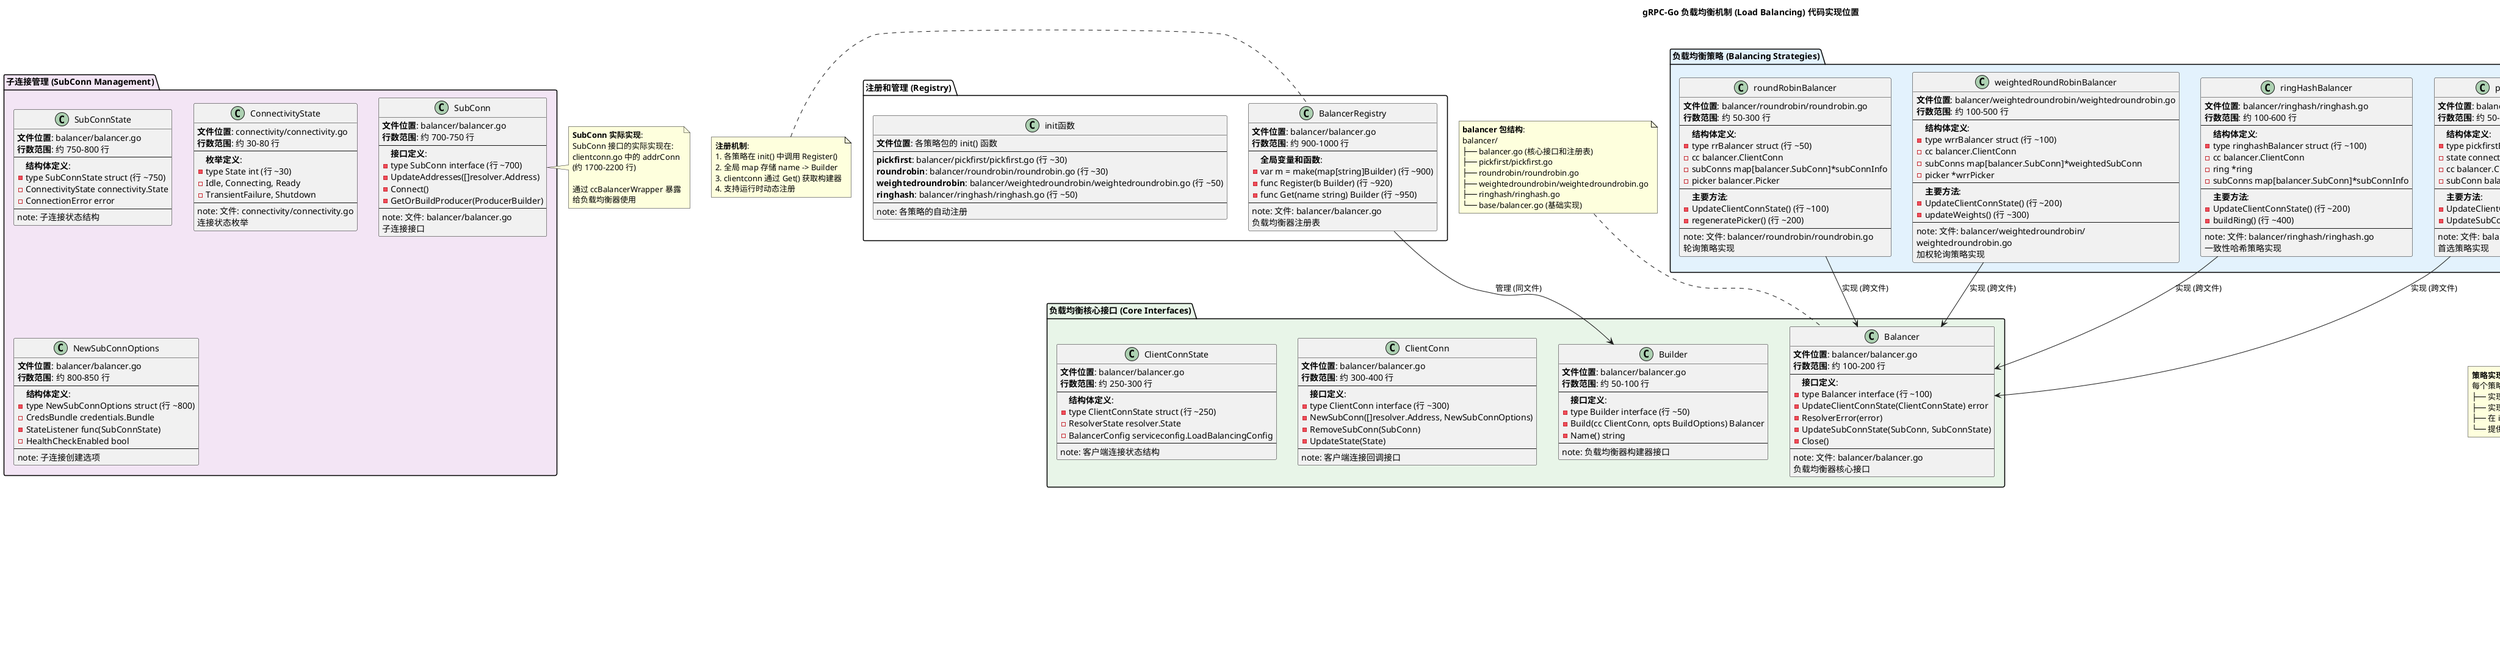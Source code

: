 @startuml 负载均衡机制代码位置图

!define RECTANGLE class

title gRPC-Go 负载均衡机制 (Load Balancing) 代码实现位置

' 定义颜色主题
!define BALANCER_COLOR #E8F5E8
!define PICKER_COLOR #FFF3E0
!define SUBCONN_COLOR #F3E5F5
!define STRATEGY_COLOR #E3F2FD

package "负载均衡核心接口 (Core Interfaces)" BALANCER_COLOR {
    RECTANGLE Balancer {
        **文件位置**: balancer/balancer.go
        **行数范围**: 约 100-200 行
        --
        **接口定义**:
        - type Balancer interface (行 ~100)
        - UpdateClientConnState(ClientConnState) error
        - ResolverError(error)
        - UpdateSubConnState(SubConn, SubConnState)
        - Close()
        --
        note: 文件: balancer/balancer.go\n负载均衡器核心接口
    }
    
    RECTANGLE Builder {
        **文件位置**: balancer/balancer.go
        **行数范围**: 约 50-100 行
        --
        **接口定义**:
        - type Builder interface (行 ~50)
        - Build(cc ClientConn, opts BuildOptions) Balancer
        - Name() string
        --
        note: 负载均衡器构建器接口
    }
    
    RECTANGLE ClientConn {
        **文件位置**: balancer/balancer.go
        **行数范围**: 约 300-400 行
        --
        **接口定义**:
        - type ClientConn interface (行 ~300)
        - NewSubConn([]resolver.Address, NewSubConnOptions)
        - RemoveSubConn(SubConn)
        - UpdateState(State)
        --
        note: 客户端连接回调接口
    }
    
    RECTANGLE ClientConnState {
        **文件位置**: balancer/balancer.go
        **行数范围**: 约 250-300 行
        --
        **结构体定义**:
        - type ClientConnState struct (行 ~250)
        - ResolverState resolver.State
        - BalancerConfig serviceconfig.LoadBalancingConfig
        --
        note: 客户端连接状态结构
    }
}

package "连接选择器 (Picker)" PICKER_COLOR {
    RECTANGLE Picker {
        **文件位置**: balancer/balancer.go
        **行数范围**: 约 450-500 行
        --
        **接口定义**:
        - type Picker interface (行 ~450)
        - Pick(PickInfo) (PickResult, error)
        --
        note: 文件: balancer/balancer.go\n连接选择器接口
    }
    
    RECTANGLE PickInfo {
        **文件位置**: balancer/balancer.go
        **行数范围**: 约 500-550 行
        --
        **结构体定义**:
        - type PickInfo struct (行 ~500)
        - FullMethodName string
        - Ctx context.Context
        --
        note: 选择信息结构
    }
    
    RECTANGLE PickResult {
        **文件位置**: balancer/balancer.go
        **行数范围**: 约 550-600 行
        --
        **结构体定义**:
        - type PickResult struct (行 ~550)
        - SubConn SubConn
        - Done func(DoneInfo)
        - Metadata metadata.MD
        --
        note: 选择结果结构
    }
    
    RECTANGLE DoneInfo {
        **文件位置**: balancer/balancer.go
        **行数范围**: 约 600-650 行
        --
        **结构体定义**:
        - type DoneInfo struct (行 ~600)
        - Err error
        - Trailer metadata.MD
        - BytesSent int
        - BytesReceived int
        --
        note: 完成信息结构
    }
}

package "子连接管理 (SubConn Management)" SUBCONN_COLOR {
    RECTANGLE SubConn {
        **文件位置**: balancer/balancer.go
        **行数范围**: 约 700-750 行
        --
        **接口定义**:
        - type SubConn interface (行 ~700)
        - UpdateAddresses([]resolver.Address)
        - Connect()
        - GetOrBuildProducer(ProducerBuilder)
        --
        note: 文件: balancer/balancer.go\n子连接接口
    }
    
    RECTANGLE SubConnState {
        **文件位置**: balancer/balancer.go
        **行数范围**: 约 750-800 行
        --
        **结构体定义**:
        - type SubConnState struct (行 ~750)
        - ConnectivityState connectivity.State
        - ConnectionError error
        --
        note: 子连接状态结构
    }
    
    RECTANGLE ConnectivityState {
        **文件位置**: connectivity/connectivity.go
        **行数范围**: 约 30-80 行
        --
        **枚举定义**:
        - type State int (行 ~30)
        - Idle, Connecting, Ready
        - TransientFailure, Shutdown
        --
        note: 文件: connectivity/connectivity.go\n连接状态枚举
    }
    
    RECTANGLE NewSubConnOptions {
        **文件位置**: balancer/balancer.go
        **行数范围**: 约 800-850 行
        --
        **结构体定义**:
        - type NewSubConnOptions struct (行 ~800)
        - CredsBundle credentials.Bundle
        - StateListener func(SubConnState)
        - HealthCheckEnabled bool
        --
        note: 子连接创建选项
    }
}

package "负载均衡策略 (Balancing Strategies)" STRATEGY_COLOR {
    RECTANGLE pickfirstBalancer {
        **文件位置**: balancer/pickfirst/pickfirst.go
        **行数范围**: 约 50-200 行
        --
        **结构体定义**:
        - type pickfirstBalancer struct (行 ~50)
        - state connectivity.State
        - cc balancer.ClientConn
        - subConn balancer.SubConn
        --
        **主要方法**:
        - UpdateClientConnState() (行 ~100)
        - UpdateSubConnState() (行 ~150)
        --
        note: 文件: balancer/pickfirst/pickfirst.go\n首选策略实现
    }
    
    RECTANGLE roundRobinBalancer {
        **文件位置**: balancer/roundrobin/roundrobin.go
        **行数范围**: 约 50-300 行
        --
        **结构体定义**:
        - type rrBalancer struct (行 ~50)
        - cc balancer.ClientConn
        - subConns map[balancer.SubConn]*subConnInfo
        - picker balancer.Picker
        --
        **主要方法**:
        - UpdateClientConnState() (行 ~100)
        - regeneratePicker() (行 ~200)
        --
        note: 文件: balancer/roundrobin/roundrobin.go\n轮询策略实现
    }
    
    RECTANGLE weightedRoundRobinBalancer {
        **文件位置**: balancer/weightedroundrobin/weightedroundrobin.go
        **行数范围**: 约 100-500 行
        --
        **结构体定义**:
        - type wrrBalancer struct (行 ~100)
        - cc balancer.ClientConn
        - subConns map[balancer.SubConn]*weightedSubConn
        - picker *wrrPicker
        --
        **主要方法**:
        - UpdateClientConnState() (行 ~200)
        - updateWeights() (行 ~300)
        --
        note: 文件: balancer/weightedroundrobin/\nweightedroundrobin.go\n加权轮询策略实现
    }
    
    RECTANGLE ringHashBalancer {
        **文件位置**: balancer/ringhash/ringhash.go
        **行数范围**: 约 100-600 行
        --
        **结构体定义**:
        - type ringhashBalancer struct (行 ~100)
        - cc balancer.ClientConn
        - ring *ring
        - subConns map[balancer.SubConn]*subConnInfo
        --
        **主要方法**:
        - UpdateClientConnState() (行 ~200)
        - buildRing() (行 ~400)
        --
        note: 文件: balancer/ringhash/ringhash.go\n一致性哈希策略实现
    }
}

package "选择器实现 (Picker Implementations)" PICKER_COLOR {
    RECTANGLE pickfirstPicker {
        **文件位置**: balancer/pickfirst/pickfirst.go
        **行数范围**: 约 250-300 行
        --
        **结构体定义**:
        - type picker struct (行 ~250)
        - result balancer.PickResult
        --
        **主要方法**:
        - Pick() (行 ~280)
        --
        note: 首选选择器实现
    }
    
    RECTANGLE rrPicker {
        **文件位置**: balancer/roundrobin/roundrobin.go
        **行数范围**: 约 350-450 行
        --
        **结构体定义**:
        - type rrPicker struct (行 ~350)
        - subConns []balancer.SubConn
        - mu sync.Mutex
        - next int
        --
        **主要方法**:
        - Pick() (行 ~400)
        --
        note: 轮询选择器实现
    }
    
    RECTANGLE wrrPicker {
        **文件位置**: balancer/weightedroundrobin/weightedroundrobin.go
        **行数范围**: 约 600-800 行
        --
        **结构体定义**:
        - type wrrPicker struct (行 ~600)
        - subConns []*weightedSubConn
        - mu sync.Mutex
        --
        **主要方法**:
        - Pick() (行 ~700)
        - updateWeights() (行 ~750)
        --
        note: 加权选择器实现
    }
    
    RECTANGLE ringHashPicker {
        **文件位置**: balancer/ringhash/ringhash.go
        **行数范围**: 约 700-900 行
        --
        **结构体定义**:
        - type picker struct (行 ~700)
        - ring *ring
        --
        **主要方法**:
        - Pick() (行 ~800)
        - hash() (行 ~850)
        --
        note: 哈希选择器实现
    }
}

package "注册和管理 (Registry)" {
    RECTANGLE BalancerRegistry {
        **文件位置**: balancer/balancer.go
        **行数范围**: 约 900-1000 行
        --
        **全局变量和函数**:
        - var m = make(map[string]Builder) (行 ~900)
        - func Register(b Builder) (行 ~920)
        - func Get(name string) Builder (行 ~950)
        --
        note: 文件: balancer/balancer.go\n负载均衡器注册表
    }
    
    RECTANGLE init函数 {
        **文件位置**: 各策略包的 init() 函数
        --
        **pickfirst**: balancer/pickfirst/pickfirst.go (行 ~30)
        **roundrobin**: balancer/roundrobin/roundrobin.go (行 ~30)
        **weightedroundrobin**: balancer/weightedroundrobin/weightedroundrobin.go (行 ~50)
        **ringhash**: balancer/ringhash/ringhash.go (行 ~50)
        --
        note: 各策略的自动注册
    }
}

' 定义关系和文件依赖
pickfirstBalancer --> Balancer : 实现 (跨文件)
roundRobinBalancer --> Balancer : 实现 (跨文件)
weightedRoundRobinBalancer --> Balancer : 实现 (跨文件)
ringHashBalancer --> Balancer : 实现 (跨文件)

pickfirstPicker --> Picker : 实现 (同文件)
rrPicker --> Picker : 实现 (同文件)
wrrPicker --> Picker : 实现 (同文件)
ringHashPicker --> Picker : 实现 (同文件)

BalancerRegistry --> Builder : 管理 (同文件)

' 文件结构注释
note top of Balancer
  **balancer 包结构**:
  balancer/
  ├── balancer.go (核心接口和注册表)
  ├── pickfirst/pickfirst.go
  ├── roundrobin/roundrobin.go
  ├── weightedroundrobin/weightedroundrobin.go
  ├── ringhash/ringhash.go
  └── base/balancer.go (基础实现)
end note

note bottom of pickfirstBalancer
  **策略实现文件**:
  每个策略都在独立的包中:
  ├── 实现 Balancer 接口
  ├── 实现对应的 Picker
  ├── 在 init() 中自动注册
  └── 提供策略特定的配置
end note

note right of SubConn
  **SubConn 实际实现**:
  SubConn 接口的实际实现在:
  clientconn.go 中的 addrConn
  (约 1700-2200 行)
  
  通过 ccBalancerWrapper 暴露
  给负载均衡器使用
end note

note left of BalancerRegistry
  **注册机制**:
  1. 各策略在 init() 中调用 Register()
  2. 全局 map 存储 name -> Builder
  3. clientconn 通过 Get() 获取构建器
  4. 支持运行时动态注册
end note

@enduml
